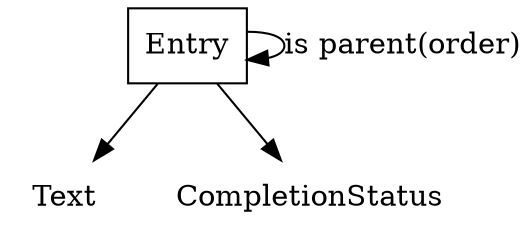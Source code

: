 digraph Schema {
    node [shape=box];
    Entry;
    //User;
    //Tag;

    Entry -> Entry [label="is parent(order)"];
    //User -> Entry [label="is owner"];
    //Entry -> Tag [label="is tagged with"];

    node [shape=plaintext];
    Entry -> Text;
    Entry -> CompletionStatus;

    //User -> Username;
    //User -> Salt;
    //User -> Hash;

    //Tag -> Name;
    //Tag -> Colour;
}

